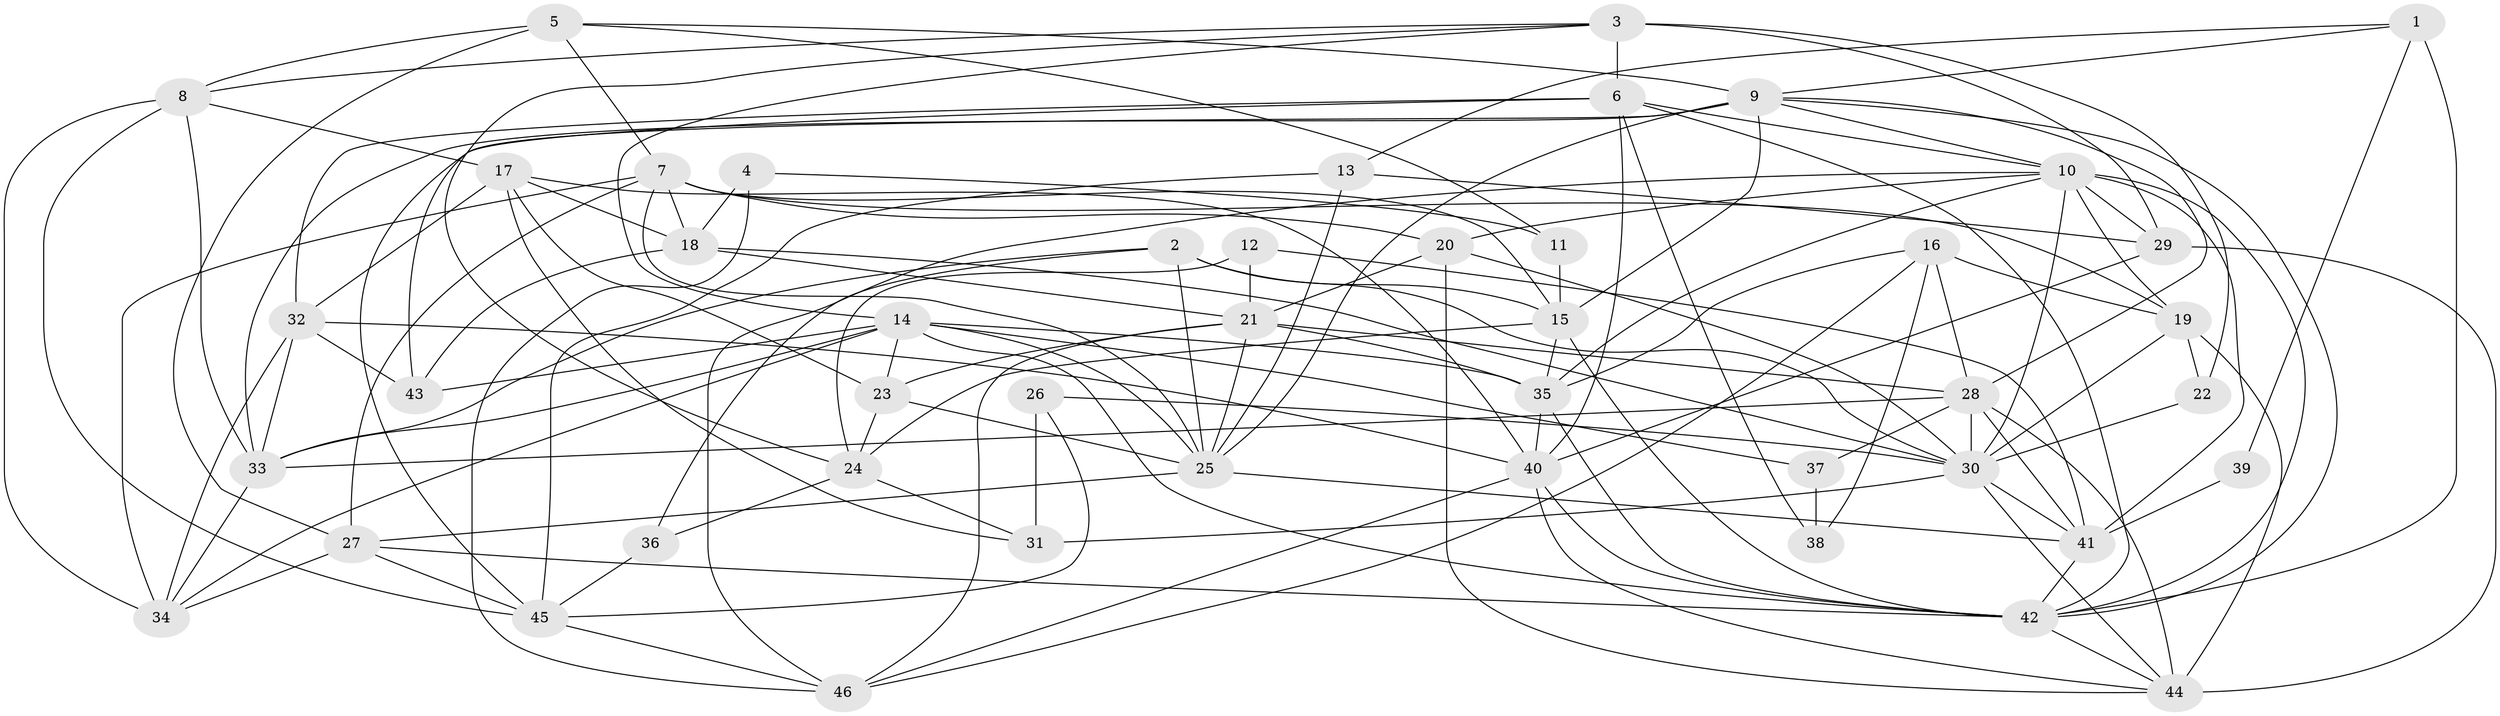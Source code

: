 // original degree distribution, {3: 0.2956521739130435, 2: 0.1391304347826087, 7: 0.034782608695652174, 5: 0.2, 6: 0.11304347826086956, 4: 0.20869565217391303, 9: 0.008695652173913044}
// Generated by graph-tools (version 1.1) at 2025/37/03/04/25 23:37:02]
// undirected, 46 vertices, 136 edges
graph export_dot {
  node [color=gray90,style=filled];
  1;
  2;
  3;
  4;
  5;
  6;
  7;
  8;
  9;
  10;
  11;
  12;
  13;
  14;
  15;
  16;
  17;
  18;
  19;
  20;
  21;
  22;
  23;
  24;
  25;
  26;
  27;
  28;
  29;
  30;
  31;
  32;
  33;
  34;
  35;
  36;
  37;
  38;
  39;
  40;
  41;
  42;
  43;
  44;
  45;
  46;
  1 -- 9 [weight=1.0];
  1 -- 13 [weight=1.0];
  1 -- 39 [weight=1.0];
  1 -- 42 [weight=2.0];
  2 -- 15 [weight=1.0];
  2 -- 25 [weight=1.0];
  2 -- 30 [weight=1.0];
  2 -- 33 [weight=1.0];
  2 -- 36 [weight=1.0];
  3 -- 6 [weight=2.0];
  3 -- 8 [weight=1.0];
  3 -- 14 [weight=1.0];
  3 -- 22 [weight=1.0];
  3 -- 24 [weight=1.0];
  3 -- 29 [weight=1.0];
  4 -- 11 [weight=1.0];
  4 -- 18 [weight=1.0];
  4 -- 46 [weight=2.0];
  5 -- 7 [weight=1.0];
  5 -- 8 [weight=1.0];
  5 -- 9 [weight=1.0];
  5 -- 11 [weight=1.0];
  5 -- 27 [weight=1.0];
  6 -- 10 [weight=1.0];
  6 -- 32 [weight=1.0];
  6 -- 38 [weight=1.0];
  6 -- 40 [weight=2.0];
  6 -- 42 [weight=1.0];
  6 -- 45 [weight=1.0];
  7 -- 15 [weight=1.0];
  7 -- 18 [weight=1.0];
  7 -- 19 [weight=1.0];
  7 -- 20 [weight=1.0];
  7 -- 25 [weight=1.0];
  7 -- 27 [weight=1.0];
  7 -- 34 [weight=1.0];
  8 -- 17 [weight=1.0];
  8 -- 33 [weight=1.0];
  8 -- 34 [weight=1.0];
  8 -- 45 [weight=1.0];
  9 -- 10 [weight=1.0];
  9 -- 15 [weight=1.0];
  9 -- 25 [weight=1.0];
  9 -- 28 [weight=1.0];
  9 -- 33 [weight=3.0];
  9 -- 42 [weight=2.0];
  9 -- 43 [weight=1.0];
  10 -- 19 [weight=1.0];
  10 -- 20 [weight=1.0];
  10 -- 29 [weight=3.0];
  10 -- 30 [weight=1.0];
  10 -- 35 [weight=1.0];
  10 -- 41 [weight=1.0];
  10 -- 42 [weight=1.0];
  10 -- 46 [weight=1.0];
  11 -- 15 [weight=1.0];
  12 -- 21 [weight=1.0];
  12 -- 24 [weight=1.0];
  12 -- 41 [weight=1.0];
  13 -- 25 [weight=1.0];
  13 -- 29 [weight=1.0];
  13 -- 45 [weight=1.0];
  14 -- 23 [weight=1.0];
  14 -- 25 [weight=1.0];
  14 -- 33 [weight=2.0];
  14 -- 34 [weight=1.0];
  14 -- 35 [weight=1.0];
  14 -- 37 [weight=1.0];
  14 -- 42 [weight=1.0];
  14 -- 43 [weight=1.0];
  15 -- 24 [weight=1.0];
  15 -- 35 [weight=1.0];
  15 -- 42 [weight=1.0];
  16 -- 19 [weight=2.0];
  16 -- 28 [weight=1.0];
  16 -- 35 [weight=1.0];
  16 -- 38 [weight=1.0];
  16 -- 46 [weight=1.0];
  17 -- 18 [weight=1.0];
  17 -- 23 [weight=1.0];
  17 -- 31 [weight=1.0];
  17 -- 32 [weight=1.0];
  17 -- 40 [weight=1.0];
  18 -- 21 [weight=1.0];
  18 -- 30 [weight=1.0];
  18 -- 43 [weight=1.0];
  19 -- 22 [weight=1.0];
  19 -- 30 [weight=1.0];
  19 -- 44 [weight=1.0];
  20 -- 21 [weight=1.0];
  20 -- 30 [weight=1.0];
  20 -- 44 [weight=1.0];
  21 -- 23 [weight=1.0];
  21 -- 25 [weight=1.0];
  21 -- 28 [weight=1.0];
  21 -- 35 [weight=1.0];
  21 -- 46 [weight=1.0];
  22 -- 30 [weight=1.0];
  23 -- 24 [weight=1.0];
  23 -- 25 [weight=2.0];
  24 -- 31 [weight=1.0];
  24 -- 36 [weight=1.0];
  25 -- 27 [weight=1.0];
  25 -- 41 [weight=1.0];
  26 -- 30 [weight=1.0];
  26 -- 31 [weight=1.0];
  26 -- 45 [weight=1.0];
  27 -- 34 [weight=1.0];
  27 -- 42 [weight=1.0];
  27 -- 45 [weight=2.0];
  28 -- 30 [weight=1.0];
  28 -- 33 [weight=1.0];
  28 -- 37 [weight=1.0];
  28 -- 41 [weight=1.0];
  28 -- 44 [weight=1.0];
  29 -- 40 [weight=1.0];
  29 -- 44 [weight=2.0];
  30 -- 31 [weight=1.0];
  30 -- 41 [weight=2.0];
  30 -- 44 [weight=1.0];
  32 -- 33 [weight=1.0];
  32 -- 34 [weight=2.0];
  32 -- 40 [weight=1.0];
  32 -- 43 [weight=1.0];
  33 -- 34 [weight=1.0];
  35 -- 40 [weight=1.0];
  35 -- 42 [weight=1.0];
  36 -- 45 [weight=1.0];
  37 -- 38 [weight=1.0];
  39 -- 41 [weight=2.0];
  40 -- 42 [weight=1.0];
  40 -- 44 [weight=1.0];
  40 -- 46 [weight=2.0];
  41 -- 42 [weight=1.0];
  42 -- 44 [weight=1.0];
  45 -- 46 [weight=1.0];
}
